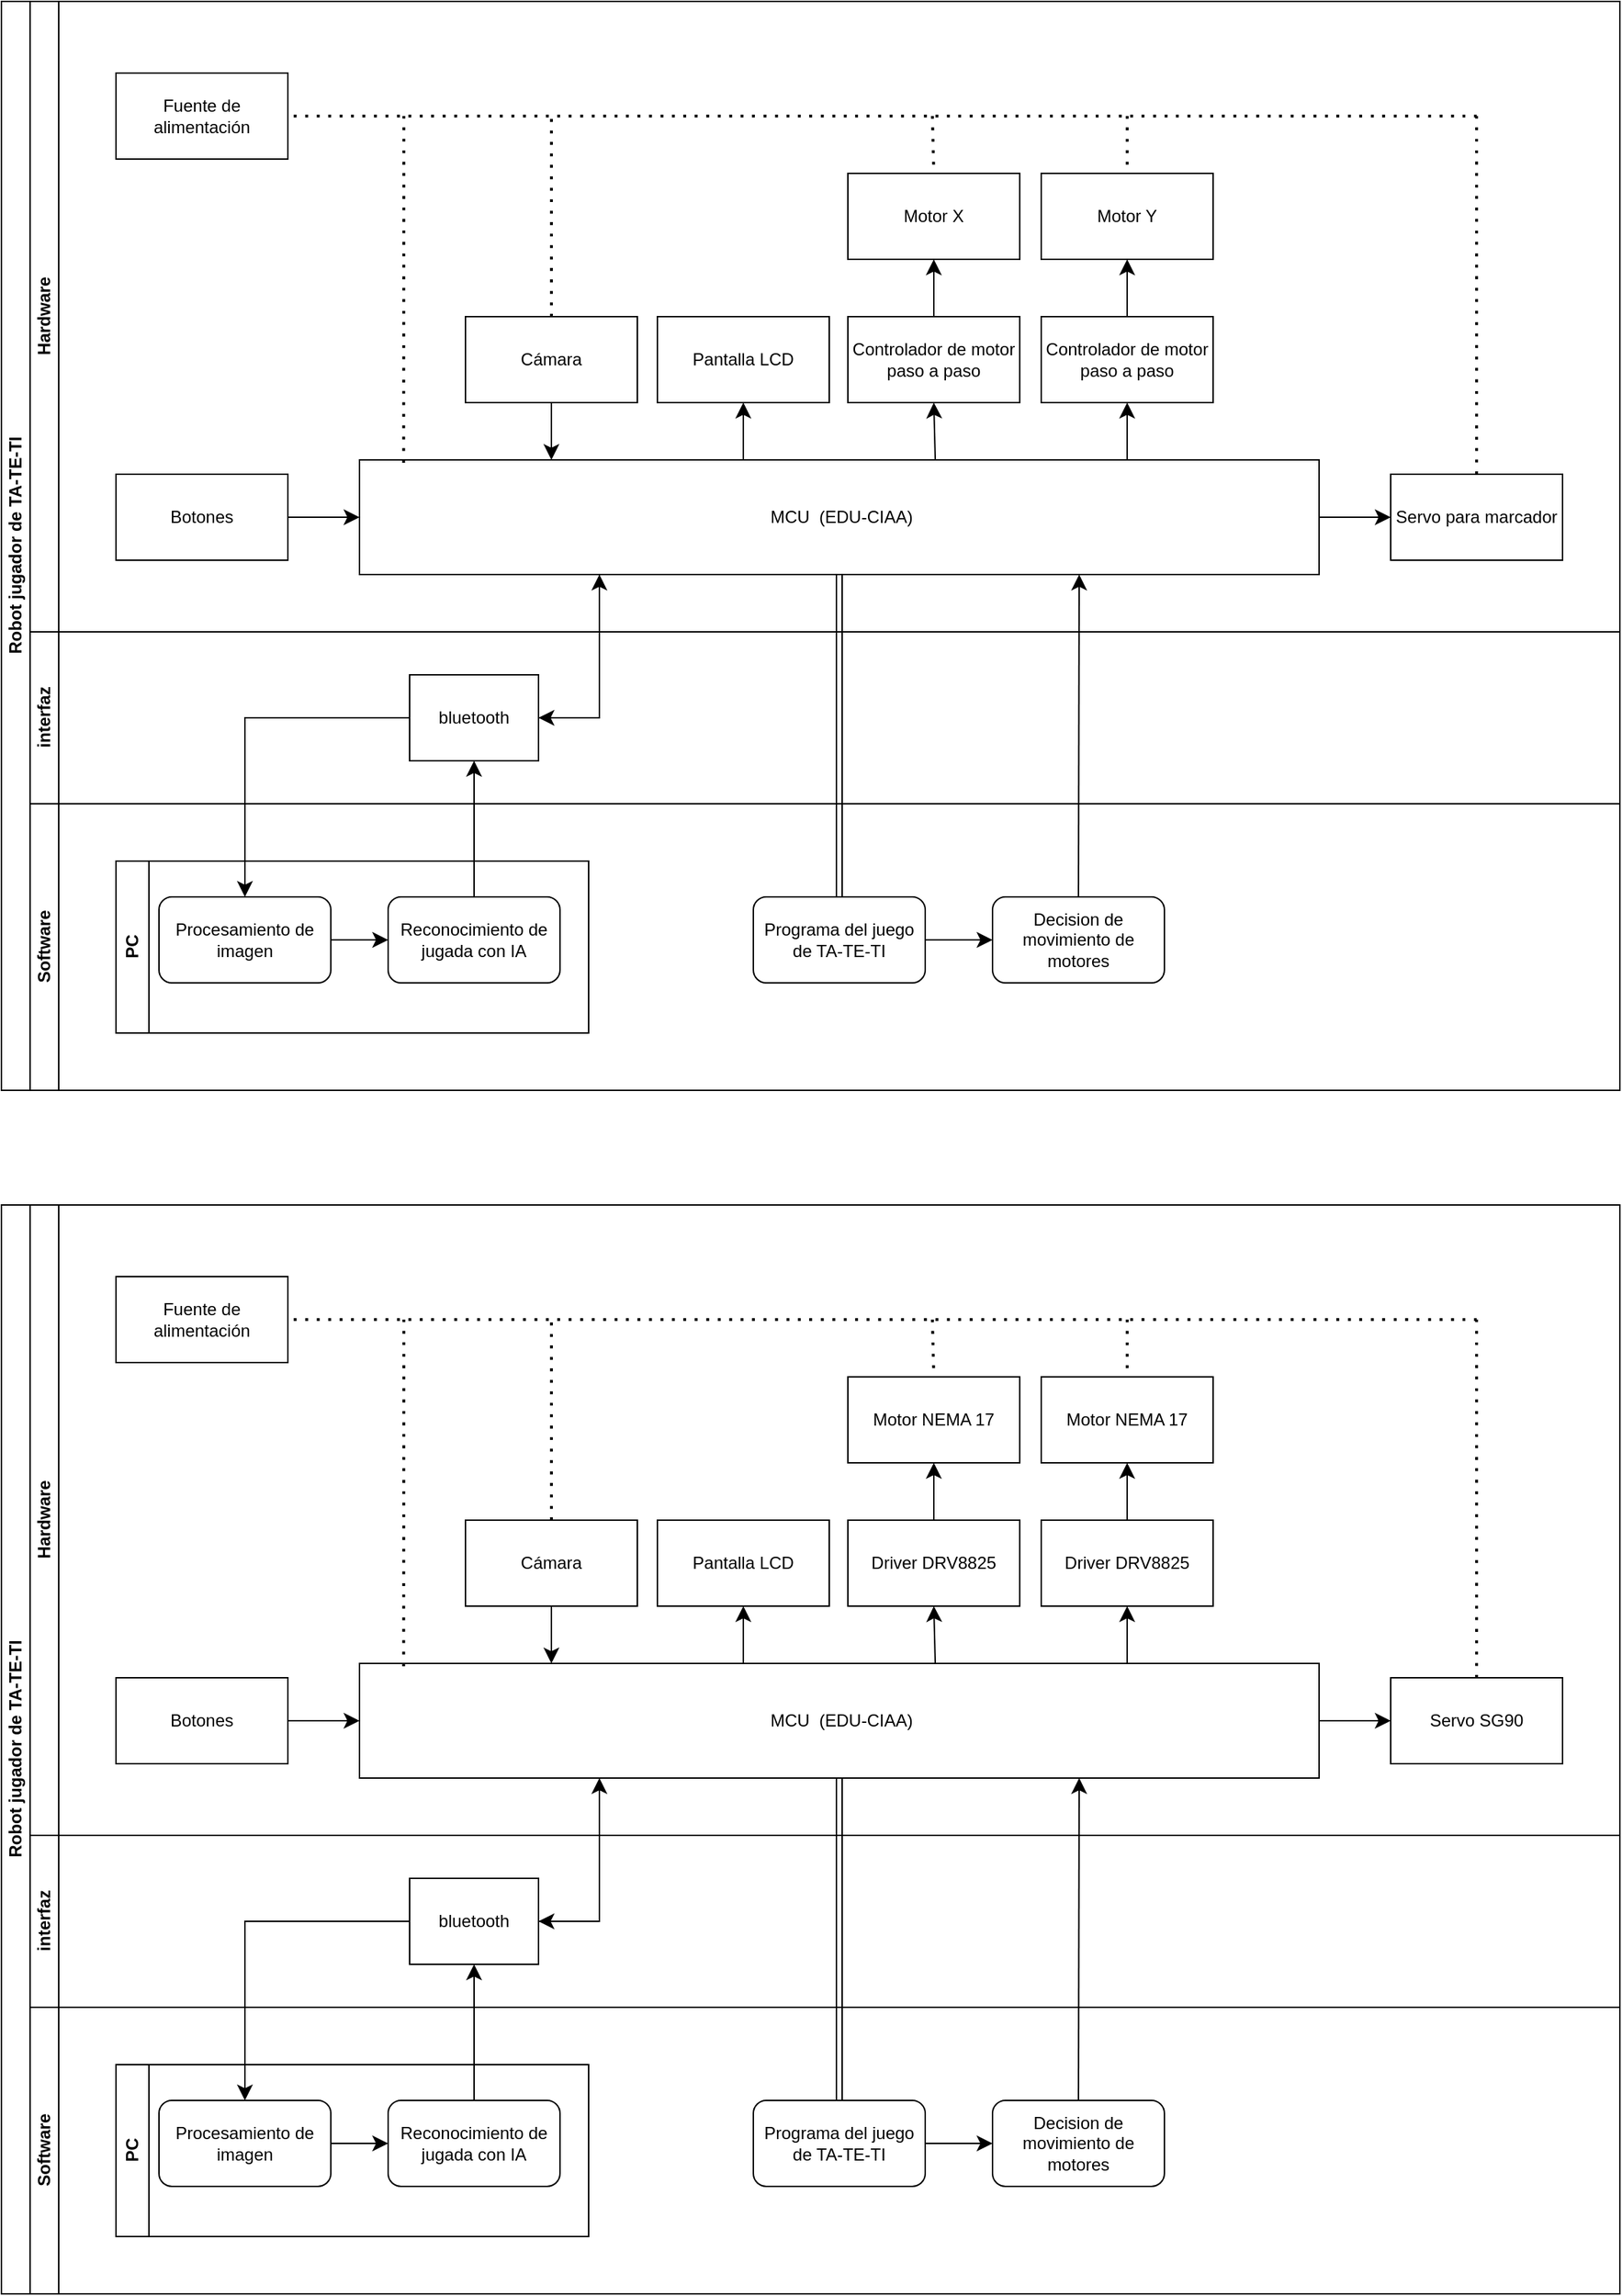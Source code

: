 <mxfile version="24.7.16">
  <diagram id="prtHgNgQTEPvFCAcTncT" name="Page-1">
    <mxGraphModel dx="1643" dy="666" grid="1" gridSize="10" guides="1" tooltips="1" connect="1" arrows="1" fold="1" page="1" pageScale="1" pageWidth="827" pageHeight="1169" math="0" shadow="0">
      <root>
        <mxCell id="0" />
        <mxCell id="1" parent="0" />
        <mxCell id="dNxyNK7c78bLwvsdeMH5-19" value="Robot jugador de TA-TE-TI" style="swimlane;html=1;childLayout=stackLayout;resizeParent=1;resizeParentMax=0;horizontal=0;startSize=20;horizontalStack=0;" parent="1" vertex="1">
          <mxGeometry x="120" y="120" width="1130" height="760" as="geometry" />
        </mxCell>
        <mxCell id="dNxyNK7c78bLwvsdeMH5-20" value="Hardware" style="swimlane;html=1;startSize=20;horizontal=0;" parent="dNxyNK7c78bLwvsdeMH5-19" vertex="1">
          <mxGeometry x="20" width="1110" height="440" as="geometry" />
        </mxCell>
        <mxCell id="16Bya0IrDAe9j7V17VR_-2" value="Cámara" style="rounded=0;whiteSpace=wrap;html=1;" parent="dNxyNK7c78bLwvsdeMH5-20" vertex="1">
          <mxGeometry x="304" y="220" width="120" height="60" as="geometry" />
        </mxCell>
        <mxCell id="16Bya0IrDAe9j7V17VR_-41" value="Botones" style="rounded=0;whiteSpace=wrap;html=1;" parent="dNxyNK7c78bLwvsdeMH5-20" vertex="1">
          <mxGeometry x="60" y="330" width="120" height="60" as="geometry" />
        </mxCell>
        <mxCell id="16Bya0IrDAe9j7V17VR_-16" value="Pantalla LCD" style="rounded=0;whiteSpace=wrap;html=1;" parent="dNxyNK7c78bLwvsdeMH5-20" vertex="1">
          <mxGeometry x="438" y="220" width="120" height="60" as="geometry" />
        </mxCell>
        <mxCell id="16Bya0IrDAe9j7V17VR_-18" value="Motor X" style="rounded=0;whiteSpace=wrap;html=1;" parent="dNxyNK7c78bLwvsdeMH5-20" vertex="1">
          <mxGeometry x="571" y="120" width="120" height="60" as="geometry" />
        </mxCell>
        <mxCell id="16Bya0IrDAe9j7V17VR_-19" value="Motor Y" style="whiteSpace=wrap;html=1;" parent="dNxyNK7c78bLwvsdeMH5-20" vertex="1">
          <mxGeometry x="706" y="120" width="120" height="60" as="geometry" />
        </mxCell>
        <mxCell id="16Bya0IrDAe9j7V17VR_-55" style="edgeStyle=none;curved=1;rounded=0;orthogonalLoop=1;jettySize=auto;html=1;exitX=0.5;exitY=0;exitDx=0;exitDy=0;entryX=0.5;entryY=1;entryDx=0;entryDy=0;fontSize=12;startSize=8;endSize=8;" parent="dNxyNK7c78bLwvsdeMH5-20" source="16Bya0IrDAe9j7V17VR_-53" target="16Bya0IrDAe9j7V17VR_-18" edge="1">
          <mxGeometry relative="1" as="geometry">
            <mxPoint x="631" y="180" as="targetPoint" />
          </mxGeometry>
        </mxCell>
        <mxCell id="16Bya0IrDAe9j7V17VR_-53" value="Controlador de motor paso a paso" style="rounded=0;whiteSpace=wrap;html=1;" parent="dNxyNK7c78bLwvsdeMH5-20" vertex="1">
          <mxGeometry x="571" y="220" width="120" height="60" as="geometry" />
        </mxCell>
        <mxCell id="16Bya0IrDAe9j7V17VR_-57" style="edgeStyle=none;curved=1;rounded=0;orthogonalLoop=1;jettySize=auto;html=1;exitX=0.5;exitY=0;exitDx=0;exitDy=0;entryX=0.5;entryY=1;entryDx=0;entryDy=0;fontSize=12;startSize=8;endSize=8;" parent="dNxyNK7c78bLwvsdeMH5-20" source="16Bya0IrDAe9j7V17VR_-56" target="16Bya0IrDAe9j7V17VR_-19" edge="1">
          <mxGeometry relative="1" as="geometry">
            <mxPoint x="766" y="180" as="targetPoint" />
          </mxGeometry>
        </mxCell>
        <mxCell id="16Bya0IrDAe9j7V17VR_-56" value="Controlador de motor paso a paso" style="rounded=0;whiteSpace=wrap;html=1;" parent="dNxyNK7c78bLwvsdeMH5-20" vertex="1">
          <mxGeometry x="706" y="220" width="120" height="60" as="geometry" />
        </mxCell>
        <mxCell id="16Bya0IrDAe9j7V17VR_-61" value="Fuente de alimentación" style="rounded=0;whiteSpace=wrap;html=1;" parent="dNxyNK7c78bLwvsdeMH5-20" vertex="1">
          <mxGeometry x="60" y="50" width="120" height="60" as="geometry" />
        </mxCell>
        <mxCell id="16Bya0IrDAe9j7V17VR_-63" value="" style="endArrow=none;dashed=1;html=1;dashPattern=1 3;strokeWidth=2;rounded=0;fontSize=12;startSize=8;endSize=8;curved=1;entryX=1;entryY=0.5;entryDx=0;entryDy=0;" parent="dNxyNK7c78bLwvsdeMH5-20" target="16Bya0IrDAe9j7V17VR_-61" edge="1">
          <mxGeometry width="50" height="50" relative="1" as="geometry">
            <mxPoint x="1010" y="80" as="sourcePoint" />
            <mxPoint x="570" y="250" as="targetPoint" />
          </mxGeometry>
        </mxCell>
        <mxCell id="dNxyNK7c78bLwvsdeMH5-21" value="interfaz" style="swimlane;html=1;startSize=20;horizontal=0;" parent="dNxyNK7c78bLwvsdeMH5-19" vertex="1">
          <mxGeometry x="20" y="440" width="1110" height="120" as="geometry" />
        </mxCell>
        <mxCell id="16Bya0IrDAe9j7V17VR_-48" value="bluetooth" style="rounded=0;whiteSpace=wrap;html=1;" parent="dNxyNK7c78bLwvsdeMH5-21" vertex="1">
          <mxGeometry x="265" y="30" width="90" height="60" as="geometry" />
        </mxCell>
        <mxCell id="dNxyNK7c78bLwvsdeMH5-22" value="Software" style="swimlane;html=1;startSize=20;horizontal=0;" parent="dNxyNK7c78bLwvsdeMH5-19" vertex="1">
          <mxGeometry x="20" y="560" width="1110" height="200" as="geometry" />
        </mxCell>
        <mxCell id="16Bya0IrDAe9j7V17VR_-8" style="edgeStyle=none;curved=1;rounded=0;orthogonalLoop=1;jettySize=auto;html=1;exitX=1;exitY=0.5;exitDx=0;exitDy=0;fontSize=12;startSize=8;endSize=8;entryX=0;entryY=0.5;entryDx=0;entryDy=0;" parent="dNxyNK7c78bLwvsdeMH5-22" source="16Bya0IrDAe9j7V17VR_-3" target="16Bya0IrDAe9j7V17VR_-9" edge="1">
          <mxGeometry relative="1" as="geometry">
            <mxPoint x="210" y="60" as="targetPoint" />
          </mxGeometry>
        </mxCell>
        <mxCell id="16Bya0IrDAe9j7V17VR_-3" value="Procesamiento de imagen" style="rounded=1;whiteSpace=wrap;html=1;" parent="dNxyNK7c78bLwvsdeMH5-22" vertex="1">
          <mxGeometry x="90" y="65" width="120" height="60" as="geometry" />
        </mxCell>
        <mxCell id="16Bya0IrDAe9j7V17VR_-9" value="Reconocimiento de jugada con IA" style="rounded=1;whiteSpace=wrap;html=1;" parent="dNxyNK7c78bLwvsdeMH5-22" vertex="1">
          <mxGeometry x="250" y="65" width="120" height="60" as="geometry" />
        </mxCell>
        <mxCell id="16Bya0IrDAe9j7V17VR_-36" value="PC" style="swimlane;horizontal=0;whiteSpace=wrap;html=1;startSize=23;" parent="dNxyNK7c78bLwvsdeMH5-22" vertex="1">
          <mxGeometry x="60" y="40" width="330" height="120" as="geometry" />
        </mxCell>
        <mxCell id="16Bya0IrDAe9j7V17VR_-1" value="&amp;nbsp;MCU&amp;nbsp; (EDU-CIAA)" style="rounded=0;whiteSpace=wrap;html=1;points=[[0,0,0,0,0],[0,0.25,0,0,0],[0,0.5,0,0,0],[0,0.75,0,0,0],[0,1,0,0,0],[0.2,0,0,0,0],[0.25,1,0,0,0],[0.4,0,0,0,0],[0.5,1,0,0,0],[0.6,0,0,0,0],[0.75,1,0,0,0],[0.8,0,0,0,0],[1,0,0,0,0],[1,0.25,0,0,0],[1,0.5,0,0,0],[1,0.75,0,0,0],[1,1,0,0,0]];" parent="dNxyNK7c78bLwvsdeMH5-22" vertex="1">
          <mxGeometry x="230" y="-240" width="670" height="80" as="geometry" />
        </mxCell>
        <mxCell id="16Bya0IrDAe9j7V17VR_-27" value="Servo para marcador" style="whiteSpace=wrap;html=1;" parent="dNxyNK7c78bLwvsdeMH5-22" vertex="1">
          <mxGeometry x="950" y="-230" width="120" height="60" as="geometry" />
        </mxCell>
        <mxCell id="16Bya0IrDAe9j7V17VR_-20" style="rounded=0;orthogonalLoop=1;jettySize=auto;html=1;exitX=0.5;exitY=0;exitDx=0;exitDy=0;entryX=0.5;entryY=1;entryDx=0;entryDy=0;fontSize=12;shape=link;" parent="dNxyNK7c78bLwvsdeMH5-22" source="16Bya0IrDAe9j7V17VR_-7" target="16Bya0IrDAe9j7V17VR_-1" edge="1">
          <mxGeometry relative="1" as="geometry" />
        </mxCell>
        <mxCell id="16Bya0IrDAe9j7V17VR_-50" style="edgeStyle=none;curved=1;rounded=0;orthogonalLoop=1;jettySize=auto;html=1;exitX=1;exitY=0.5;exitDx=0;exitDy=0;entryX=0;entryY=0.5;entryDx=0;entryDy=0;fontSize=12;startSize=8;endSize=8;" parent="dNxyNK7c78bLwvsdeMH5-22" source="16Bya0IrDAe9j7V17VR_-7" target="16Bya0IrDAe9j7V17VR_-14" edge="1">
          <mxGeometry relative="1" as="geometry" />
        </mxCell>
        <mxCell id="16Bya0IrDAe9j7V17VR_-7" value="Programa del juego de TA-TE-TI" style="rounded=1;whiteSpace=wrap;html=1;" parent="dNxyNK7c78bLwvsdeMH5-22" vertex="1">
          <mxGeometry x="505" y="65" width="120" height="60" as="geometry" />
        </mxCell>
        <mxCell id="16Bya0IrDAe9j7V17VR_-14" value="Decision de movimiento de motores" style="rounded=1;whiteSpace=wrap;html=1;" parent="dNxyNK7c78bLwvsdeMH5-22" vertex="1">
          <mxGeometry x="672" y="65" width="120" height="60" as="geometry" />
        </mxCell>
        <mxCell id="16Bya0IrDAe9j7V17VR_-45" style="edgeStyle=none;curved=1;rounded=0;orthogonalLoop=1;jettySize=auto;html=1;exitX=1;exitY=0.5;exitDx=0;exitDy=0;entryX=0;entryY=0.5;entryDx=0;entryDy=0;fontSize=12;startSize=8;endSize=8;" parent="dNxyNK7c78bLwvsdeMH5-22" source="16Bya0IrDAe9j7V17VR_-1" target="16Bya0IrDAe9j7V17VR_-27" edge="1">
          <mxGeometry relative="1" as="geometry" />
        </mxCell>
        <mxCell id="16Bya0IrDAe9j7V17VR_-49" style="edgeStyle=none;curved=1;rounded=0;orthogonalLoop=1;jettySize=auto;html=1;exitX=0.5;exitY=0;exitDx=0;exitDy=0;entryX=0.75;entryY=1;entryDx=0;entryDy=0;entryPerimeter=0;fontSize=12;startSize=8;endSize=8;" parent="dNxyNK7c78bLwvsdeMH5-22" source="16Bya0IrDAe9j7V17VR_-14" target="16Bya0IrDAe9j7V17VR_-1" edge="1">
          <mxGeometry relative="1" as="geometry" />
        </mxCell>
        <mxCell id="16Bya0IrDAe9j7V17VR_-6" style="edgeStyle=orthogonalEdgeStyle;rounded=0;orthogonalLoop=1;jettySize=auto;html=1;exitX=0;exitY=0.5;exitDx=0;exitDy=0;entryX=0.5;entryY=0;entryDx=0;entryDy=0;fontSize=12;startSize=8;endSize=8;" parent="dNxyNK7c78bLwvsdeMH5-19" source="16Bya0IrDAe9j7V17VR_-48" target="16Bya0IrDAe9j7V17VR_-3" edge="1">
          <mxGeometry relative="1" as="geometry">
            <mxPoint x="260" y="300" as="sourcePoint" />
          </mxGeometry>
        </mxCell>
        <mxCell id="16Bya0IrDAe9j7V17VR_-35" style="edgeStyle=orthogonalEdgeStyle;rounded=0;orthogonalLoop=1;jettySize=auto;html=1;exitX=0.5;exitY=0;exitDx=0;exitDy=0;entryX=0.5;entryY=1;entryDx=0;entryDy=0;fontSize=12;startSize=8;endSize=8;" parent="dNxyNK7c78bLwvsdeMH5-19" source="16Bya0IrDAe9j7V17VR_-9" target="16Bya0IrDAe9j7V17VR_-48" edge="1">
          <mxGeometry relative="1" as="geometry">
            <mxPoint x="300" y="340" as="targetPoint" />
          </mxGeometry>
        </mxCell>
        <mxCell id="16Bya0IrDAe9j7V17VR_-38" style="edgeStyle=orthogonalEdgeStyle;rounded=0;orthogonalLoop=1;jettySize=auto;html=1;exitX=0.25;exitY=1;exitDx=0;exitDy=0;entryX=1;entryY=0.5;entryDx=0;entryDy=0;fontSize=12;startSize=8;endSize=8;" parent="dNxyNK7c78bLwvsdeMH5-19" source="16Bya0IrDAe9j7V17VR_-1" target="16Bya0IrDAe9j7V17VR_-48" edge="1">
          <mxGeometry relative="1" as="geometry">
            <mxPoint x="340" y="300" as="targetPoint" />
            <Array as="points">
              <mxPoint x="418" y="500" />
            </Array>
          </mxGeometry>
        </mxCell>
        <mxCell id="16Bya0IrDAe9j7V17VR_-43" style="edgeStyle=orthogonalEdgeStyle;rounded=0;orthogonalLoop=1;jettySize=auto;html=1;exitX=1;exitY=0.5;exitDx=0;exitDy=0;entryX=0.25;entryY=1;entryDx=0;entryDy=0;fontSize=12;startSize=8;endSize=8;" parent="dNxyNK7c78bLwvsdeMH5-19" source="16Bya0IrDAe9j7V17VR_-48" target="16Bya0IrDAe9j7V17VR_-1" edge="1">
          <mxGeometry relative="1" as="geometry">
            <mxPoint x="340" y="300" as="sourcePoint" />
          </mxGeometry>
        </mxCell>
        <mxCell id="16Bya0IrDAe9j7V17VR_-52" style="edgeStyle=none;curved=1;rounded=0;orthogonalLoop=1;jettySize=auto;html=1;exitX=1;exitY=0.5;exitDx=0;exitDy=0;entryX=0;entryY=0.5;entryDx=0;entryDy=0;entryPerimeter=0;fontSize=12;startSize=8;endSize=8;" parent="dNxyNK7c78bLwvsdeMH5-19" source="16Bya0IrDAe9j7V17VR_-41" target="16Bya0IrDAe9j7V17VR_-1" edge="1">
          <mxGeometry relative="1" as="geometry" />
        </mxCell>
        <mxCell id="16Bya0IrDAe9j7V17VR_-54" style="edgeStyle=none;curved=1;rounded=0;orthogonalLoop=1;jettySize=auto;html=1;exitX=0.6;exitY=0;exitDx=0;exitDy=0;exitPerimeter=0;entryX=0.5;entryY=1;entryDx=0;entryDy=0;fontSize=12;startSize=8;endSize=8;" parent="dNxyNK7c78bLwvsdeMH5-19" source="16Bya0IrDAe9j7V17VR_-1" target="16Bya0IrDAe9j7V17VR_-53" edge="1">
          <mxGeometry relative="1" as="geometry" />
        </mxCell>
        <mxCell id="16Bya0IrDAe9j7V17VR_-58" style="edgeStyle=none;curved=1;rounded=0;orthogonalLoop=1;jettySize=auto;html=1;exitX=0.8;exitY=0;exitDx=0;exitDy=0;exitPerimeter=0;entryX=0.5;entryY=1;entryDx=0;entryDy=0;fontSize=12;startSize=8;endSize=8;" parent="dNxyNK7c78bLwvsdeMH5-19" source="16Bya0IrDAe9j7V17VR_-1" target="16Bya0IrDAe9j7V17VR_-56" edge="1">
          <mxGeometry relative="1" as="geometry" />
        </mxCell>
        <mxCell id="16Bya0IrDAe9j7V17VR_-59" style="edgeStyle=none;curved=1;rounded=0;orthogonalLoop=1;jettySize=auto;html=1;exitX=0.4;exitY=0;exitDx=0;exitDy=0;exitPerimeter=0;entryX=0.5;entryY=1;entryDx=0;entryDy=0;fontSize=12;startSize=8;endSize=8;" parent="dNxyNK7c78bLwvsdeMH5-19" source="16Bya0IrDAe9j7V17VR_-1" target="16Bya0IrDAe9j7V17VR_-16" edge="1">
          <mxGeometry relative="1" as="geometry" />
        </mxCell>
        <mxCell id="16Bya0IrDAe9j7V17VR_-60" style="edgeStyle=none;curved=1;rounded=0;orthogonalLoop=1;jettySize=auto;html=1;exitX=0.5;exitY=1;exitDx=0;exitDy=0;entryX=0.2;entryY=0;entryDx=0;entryDy=0;entryPerimeter=0;fontSize=12;startSize=8;endSize=8;" parent="dNxyNK7c78bLwvsdeMH5-19" source="16Bya0IrDAe9j7V17VR_-2" target="16Bya0IrDAe9j7V17VR_-1" edge="1">
          <mxGeometry relative="1" as="geometry" />
        </mxCell>
        <mxCell id="16Bya0IrDAe9j7V17VR_-64" value="" style="endArrow=none;dashed=1;html=1;dashPattern=1 3;strokeWidth=2;rounded=0;fontSize=12;startSize=8;endSize=8;curved=1;entryX=0.5;entryY=0;entryDx=0;entryDy=0;" parent="1" target="16Bya0IrDAe9j7V17VR_-18" edge="1">
          <mxGeometry width="50" height="50" relative="1" as="geometry">
            <mxPoint x="770" y="200" as="sourcePoint" />
            <mxPoint x="710" y="360" as="targetPoint" />
          </mxGeometry>
        </mxCell>
        <mxCell id="16Bya0IrDAe9j7V17VR_-65" value="" style="endArrow=none;dashed=1;html=1;dashPattern=1 3;strokeWidth=2;rounded=0;fontSize=12;startSize=8;endSize=8;curved=1;entryX=0.5;entryY=0;entryDx=0;entryDy=0;" parent="1" target="16Bya0IrDAe9j7V17VR_-19" edge="1">
          <mxGeometry width="50" height="50" relative="1" as="geometry">
            <mxPoint x="906" y="200" as="sourcePoint" />
            <mxPoint x="710" y="360" as="targetPoint" />
          </mxGeometry>
        </mxCell>
        <mxCell id="16Bya0IrDAe9j7V17VR_-66" value="" style="endArrow=none;dashed=1;html=1;dashPattern=1 3;strokeWidth=2;rounded=0;fontSize=12;startSize=8;endSize=8;curved=1;exitX=0.5;exitY=0;exitDx=0;exitDy=0;" parent="1" source="16Bya0IrDAe9j7V17VR_-2" edge="1">
          <mxGeometry width="50" height="50" relative="1" as="geometry">
            <mxPoint x="660" y="280" as="sourcePoint" />
            <mxPoint x="504" y="200" as="targetPoint" />
          </mxGeometry>
        </mxCell>
        <mxCell id="16Bya0IrDAe9j7V17VR_-67" value="" style="endArrow=none;dashed=1;html=1;dashPattern=1 3;strokeWidth=2;rounded=0;fontSize=12;startSize=8;endSize=8;curved=1;entryX=0.046;entryY=0.027;entryDx=0;entryDy=0;entryPerimeter=0;" parent="1" target="16Bya0IrDAe9j7V17VR_-1" edge="1">
          <mxGeometry width="50" height="50" relative="1" as="geometry">
            <mxPoint x="401" y="200" as="sourcePoint" />
            <mxPoint x="400" y="430" as="targetPoint" />
          </mxGeometry>
        </mxCell>
        <mxCell id="16Bya0IrDAe9j7V17VR_-68" value="" style="endArrow=none;dashed=1;html=1;dashPattern=1 3;strokeWidth=2;rounded=0;fontSize=12;startSize=8;endSize=8;curved=1;entryX=0.5;entryY=0;entryDx=0;entryDy=0;" parent="1" target="16Bya0IrDAe9j7V17VR_-27" edge="1">
          <mxGeometry width="50" height="50" relative="1" as="geometry">
            <mxPoint x="1150" y="200" as="sourcePoint" />
            <mxPoint x="710" y="360" as="targetPoint" />
          </mxGeometry>
        </mxCell>
        <mxCell id="9LlBUjs1cu7Gja6-_4Lf-1" value="Robot jugador de TA-TE-TI" style="swimlane;html=1;childLayout=stackLayout;resizeParent=1;resizeParentMax=0;horizontal=0;startSize=20;horizontalStack=0;" vertex="1" parent="1">
          <mxGeometry x="120" y="960" width="1130" height="760" as="geometry" />
        </mxCell>
        <mxCell id="9LlBUjs1cu7Gja6-_4Lf-2" value="Hardware" style="swimlane;html=1;startSize=20;horizontal=0;" vertex="1" parent="9LlBUjs1cu7Gja6-_4Lf-1">
          <mxGeometry x="20" width="1110" height="440" as="geometry" />
        </mxCell>
        <mxCell id="9LlBUjs1cu7Gja6-_4Lf-3" value="Cámara" style="rounded=0;whiteSpace=wrap;html=1;" vertex="1" parent="9LlBUjs1cu7Gja6-_4Lf-2">
          <mxGeometry x="304" y="220" width="120" height="60" as="geometry" />
        </mxCell>
        <mxCell id="9LlBUjs1cu7Gja6-_4Lf-4" value="Botones" style="rounded=0;whiteSpace=wrap;html=1;" vertex="1" parent="9LlBUjs1cu7Gja6-_4Lf-2">
          <mxGeometry x="60" y="330" width="120" height="60" as="geometry" />
        </mxCell>
        <mxCell id="9LlBUjs1cu7Gja6-_4Lf-5" value="Pantalla LCD" style="rounded=0;whiteSpace=wrap;html=1;" vertex="1" parent="9LlBUjs1cu7Gja6-_4Lf-2">
          <mxGeometry x="438" y="220" width="120" height="60" as="geometry" />
        </mxCell>
        <mxCell id="9LlBUjs1cu7Gja6-_4Lf-6" value="Motor NEMA 17" style="rounded=0;whiteSpace=wrap;html=1;" vertex="1" parent="9LlBUjs1cu7Gja6-_4Lf-2">
          <mxGeometry x="571" y="120" width="120" height="60" as="geometry" />
        </mxCell>
        <mxCell id="9LlBUjs1cu7Gja6-_4Lf-7" value="Motor NEMA 17" style="whiteSpace=wrap;html=1;" vertex="1" parent="9LlBUjs1cu7Gja6-_4Lf-2">
          <mxGeometry x="706" y="120" width="120" height="60" as="geometry" />
        </mxCell>
        <mxCell id="9LlBUjs1cu7Gja6-_4Lf-8" style="edgeStyle=none;curved=1;rounded=0;orthogonalLoop=1;jettySize=auto;html=1;exitX=0.5;exitY=0;exitDx=0;exitDy=0;entryX=0.5;entryY=1;entryDx=0;entryDy=0;fontSize=12;startSize=8;endSize=8;" edge="1" parent="9LlBUjs1cu7Gja6-_4Lf-2" source="9LlBUjs1cu7Gja6-_4Lf-9" target="9LlBUjs1cu7Gja6-_4Lf-6">
          <mxGeometry relative="1" as="geometry">
            <mxPoint x="631" y="180" as="targetPoint" />
          </mxGeometry>
        </mxCell>
        <mxCell id="9LlBUjs1cu7Gja6-_4Lf-9" value="Driver DRV8825" style="rounded=0;whiteSpace=wrap;html=1;" vertex="1" parent="9LlBUjs1cu7Gja6-_4Lf-2">
          <mxGeometry x="571" y="220" width="120" height="60" as="geometry" />
        </mxCell>
        <mxCell id="9LlBUjs1cu7Gja6-_4Lf-10" style="edgeStyle=none;curved=1;rounded=0;orthogonalLoop=1;jettySize=auto;html=1;exitX=0.5;exitY=0;exitDx=0;exitDy=0;entryX=0.5;entryY=1;entryDx=0;entryDy=0;fontSize=12;startSize=8;endSize=8;" edge="1" parent="9LlBUjs1cu7Gja6-_4Lf-2" source="9LlBUjs1cu7Gja6-_4Lf-11" target="9LlBUjs1cu7Gja6-_4Lf-7">
          <mxGeometry relative="1" as="geometry">
            <mxPoint x="766" y="180" as="targetPoint" />
          </mxGeometry>
        </mxCell>
        <mxCell id="9LlBUjs1cu7Gja6-_4Lf-11" value="Driver DRV8825" style="rounded=0;whiteSpace=wrap;html=1;" vertex="1" parent="9LlBUjs1cu7Gja6-_4Lf-2">
          <mxGeometry x="706" y="220" width="120" height="60" as="geometry" />
        </mxCell>
        <mxCell id="9LlBUjs1cu7Gja6-_4Lf-12" value="Fuente de alimentación" style="rounded=0;whiteSpace=wrap;html=1;" vertex="1" parent="9LlBUjs1cu7Gja6-_4Lf-2">
          <mxGeometry x="60" y="50" width="120" height="60" as="geometry" />
        </mxCell>
        <mxCell id="9LlBUjs1cu7Gja6-_4Lf-13" value="" style="endArrow=none;dashed=1;html=1;dashPattern=1 3;strokeWidth=2;rounded=0;fontSize=12;startSize=8;endSize=8;curved=1;entryX=1;entryY=0.5;entryDx=0;entryDy=0;" edge="1" parent="9LlBUjs1cu7Gja6-_4Lf-2" target="9LlBUjs1cu7Gja6-_4Lf-12">
          <mxGeometry width="50" height="50" relative="1" as="geometry">
            <mxPoint x="1010" y="80" as="sourcePoint" />
            <mxPoint x="570" y="250" as="targetPoint" />
          </mxGeometry>
        </mxCell>
        <mxCell id="9LlBUjs1cu7Gja6-_4Lf-14" value="interfaz" style="swimlane;html=1;startSize=20;horizontal=0;" vertex="1" parent="9LlBUjs1cu7Gja6-_4Lf-1">
          <mxGeometry x="20" y="440" width="1110" height="120" as="geometry" />
        </mxCell>
        <mxCell id="9LlBUjs1cu7Gja6-_4Lf-15" value="bluetooth" style="rounded=0;whiteSpace=wrap;html=1;" vertex="1" parent="9LlBUjs1cu7Gja6-_4Lf-14">
          <mxGeometry x="265" y="30" width="90" height="60" as="geometry" />
        </mxCell>
        <mxCell id="9LlBUjs1cu7Gja6-_4Lf-16" value="Software" style="swimlane;html=1;startSize=20;horizontal=0;" vertex="1" parent="9LlBUjs1cu7Gja6-_4Lf-1">
          <mxGeometry x="20" y="560" width="1110" height="200" as="geometry" />
        </mxCell>
        <mxCell id="9LlBUjs1cu7Gja6-_4Lf-17" style="edgeStyle=none;curved=1;rounded=0;orthogonalLoop=1;jettySize=auto;html=1;exitX=1;exitY=0.5;exitDx=0;exitDy=0;fontSize=12;startSize=8;endSize=8;entryX=0;entryY=0.5;entryDx=0;entryDy=0;" edge="1" parent="9LlBUjs1cu7Gja6-_4Lf-16" source="9LlBUjs1cu7Gja6-_4Lf-18" target="9LlBUjs1cu7Gja6-_4Lf-19">
          <mxGeometry relative="1" as="geometry">
            <mxPoint x="210" y="60" as="targetPoint" />
          </mxGeometry>
        </mxCell>
        <mxCell id="9LlBUjs1cu7Gja6-_4Lf-18" value="Procesamiento de imagen" style="rounded=1;whiteSpace=wrap;html=1;" vertex="1" parent="9LlBUjs1cu7Gja6-_4Lf-16">
          <mxGeometry x="90" y="65" width="120" height="60" as="geometry" />
        </mxCell>
        <mxCell id="9LlBUjs1cu7Gja6-_4Lf-19" value="Reconocimiento de jugada con IA" style="rounded=1;whiteSpace=wrap;html=1;" vertex="1" parent="9LlBUjs1cu7Gja6-_4Lf-16">
          <mxGeometry x="250" y="65" width="120" height="60" as="geometry" />
        </mxCell>
        <mxCell id="9LlBUjs1cu7Gja6-_4Lf-20" value="PC" style="swimlane;horizontal=0;whiteSpace=wrap;html=1;startSize=23;" vertex="1" parent="9LlBUjs1cu7Gja6-_4Lf-16">
          <mxGeometry x="60" y="40" width="330" height="120" as="geometry" />
        </mxCell>
        <mxCell id="9LlBUjs1cu7Gja6-_4Lf-21" value="&amp;nbsp;MCU&amp;nbsp; (EDU-CIAA)" style="rounded=0;whiteSpace=wrap;html=1;points=[[0,0,0,0,0],[0,0.25,0,0,0],[0,0.5,0,0,0],[0,0.75,0,0,0],[0,1,0,0,0],[0.2,0,0,0,0],[0.25,1,0,0,0],[0.4,0,0,0,0],[0.5,1,0,0,0],[0.6,0,0,0,0],[0.75,1,0,0,0],[0.8,0,0,0,0],[1,0,0,0,0],[1,0.25,0,0,0],[1,0.5,0,0,0],[1,0.75,0,0,0],[1,1,0,0,0]];" vertex="1" parent="9LlBUjs1cu7Gja6-_4Lf-16">
          <mxGeometry x="230" y="-240" width="670" height="80" as="geometry" />
        </mxCell>
        <mxCell id="9LlBUjs1cu7Gja6-_4Lf-22" value="Servo SG90" style="whiteSpace=wrap;html=1;" vertex="1" parent="9LlBUjs1cu7Gja6-_4Lf-16">
          <mxGeometry x="950" y="-230" width="120" height="60" as="geometry" />
        </mxCell>
        <mxCell id="9LlBUjs1cu7Gja6-_4Lf-23" style="rounded=0;orthogonalLoop=1;jettySize=auto;html=1;exitX=0.5;exitY=0;exitDx=0;exitDy=0;entryX=0.5;entryY=1;entryDx=0;entryDy=0;fontSize=12;shape=link;" edge="1" parent="9LlBUjs1cu7Gja6-_4Lf-16" source="9LlBUjs1cu7Gja6-_4Lf-25" target="9LlBUjs1cu7Gja6-_4Lf-21">
          <mxGeometry relative="1" as="geometry" />
        </mxCell>
        <mxCell id="9LlBUjs1cu7Gja6-_4Lf-24" style="edgeStyle=none;curved=1;rounded=0;orthogonalLoop=1;jettySize=auto;html=1;exitX=1;exitY=0.5;exitDx=0;exitDy=0;entryX=0;entryY=0.5;entryDx=0;entryDy=0;fontSize=12;startSize=8;endSize=8;" edge="1" parent="9LlBUjs1cu7Gja6-_4Lf-16" source="9LlBUjs1cu7Gja6-_4Lf-25" target="9LlBUjs1cu7Gja6-_4Lf-26">
          <mxGeometry relative="1" as="geometry" />
        </mxCell>
        <mxCell id="9LlBUjs1cu7Gja6-_4Lf-25" value="Programa del juego de TA-TE-TI" style="rounded=1;whiteSpace=wrap;html=1;" vertex="1" parent="9LlBUjs1cu7Gja6-_4Lf-16">
          <mxGeometry x="505" y="65" width="120" height="60" as="geometry" />
        </mxCell>
        <mxCell id="9LlBUjs1cu7Gja6-_4Lf-26" value="Decision de movimiento de motores" style="rounded=1;whiteSpace=wrap;html=1;" vertex="1" parent="9LlBUjs1cu7Gja6-_4Lf-16">
          <mxGeometry x="672" y="65" width="120" height="60" as="geometry" />
        </mxCell>
        <mxCell id="9LlBUjs1cu7Gja6-_4Lf-27" style="edgeStyle=none;curved=1;rounded=0;orthogonalLoop=1;jettySize=auto;html=1;exitX=1;exitY=0.5;exitDx=0;exitDy=0;entryX=0;entryY=0.5;entryDx=0;entryDy=0;fontSize=12;startSize=8;endSize=8;" edge="1" parent="9LlBUjs1cu7Gja6-_4Lf-16" source="9LlBUjs1cu7Gja6-_4Lf-21" target="9LlBUjs1cu7Gja6-_4Lf-22">
          <mxGeometry relative="1" as="geometry" />
        </mxCell>
        <mxCell id="9LlBUjs1cu7Gja6-_4Lf-28" style="edgeStyle=none;curved=1;rounded=0;orthogonalLoop=1;jettySize=auto;html=1;exitX=0.5;exitY=0;exitDx=0;exitDy=0;entryX=0.75;entryY=1;entryDx=0;entryDy=0;entryPerimeter=0;fontSize=12;startSize=8;endSize=8;" edge="1" parent="9LlBUjs1cu7Gja6-_4Lf-16" source="9LlBUjs1cu7Gja6-_4Lf-26" target="9LlBUjs1cu7Gja6-_4Lf-21">
          <mxGeometry relative="1" as="geometry" />
        </mxCell>
        <mxCell id="9LlBUjs1cu7Gja6-_4Lf-29" style="edgeStyle=orthogonalEdgeStyle;rounded=0;orthogonalLoop=1;jettySize=auto;html=1;exitX=0;exitY=0.5;exitDx=0;exitDy=0;entryX=0.5;entryY=0;entryDx=0;entryDy=0;fontSize=12;startSize=8;endSize=8;" edge="1" parent="9LlBUjs1cu7Gja6-_4Lf-1" source="9LlBUjs1cu7Gja6-_4Lf-15" target="9LlBUjs1cu7Gja6-_4Lf-18">
          <mxGeometry relative="1" as="geometry">
            <mxPoint x="260" y="300" as="sourcePoint" />
          </mxGeometry>
        </mxCell>
        <mxCell id="9LlBUjs1cu7Gja6-_4Lf-30" style="edgeStyle=orthogonalEdgeStyle;rounded=0;orthogonalLoop=1;jettySize=auto;html=1;exitX=0.5;exitY=0;exitDx=0;exitDy=0;entryX=0.5;entryY=1;entryDx=0;entryDy=0;fontSize=12;startSize=8;endSize=8;" edge="1" parent="9LlBUjs1cu7Gja6-_4Lf-1" source="9LlBUjs1cu7Gja6-_4Lf-19" target="9LlBUjs1cu7Gja6-_4Lf-15">
          <mxGeometry relative="1" as="geometry">
            <mxPoint x="300" y="340" as="targetPoint" />
          </mxGeometry>
        </mxCell>
        <mxCell id="9LlBUjs1cu7Gja6-_4Lf-31" style="edgeStyle=orthogonalEdgeStyle;rounded=0;orthogonalLoop=1;jettySize=auto;html=1;exitX=0.25;exitY=1;exitDx=0;exitDy=0;entryX=1;entryY=0.5;entryDx=0;entryDy=0;fontSize=12;startSize=8;endSize=8;" edge="1" parent="9LlBUjs1cu7Gja6-_4Lf-1" source="9LlBUjs1cu7Gja6-_4Lf-21" target="9LlBUjs1cu7Gja6-_4Lf-15">
          <mxGeometry relative="1" as="geometry">
            <mxPoint x="340" y="300" as="targetPoint" />
            <Array as="points">
              <mxPoint x="418" y="500" />
            </Array>
          </mxGeometry>
        </mxCell>
        <mxCell id="9LlBUjs1cu7Gja6-_4Lf-32" style="edgeStyle=orthogonalEdgeStyle;rounded=0;orthogonalLoop=1;jettySize=auto;html=1;exitX=1;exitY=0.5;exitDx=0;exitDy=0;entryX=0.25;entryY=1;entryDx=0;entryDy=0;fontSize=12;startSize=8;endSize=8;" edge="1" parent="9LlBUjs1cu7Gja6-_4Lf-1" source="9LlBUjs1cu7Gja6-_4Lf-15" target="9LlBUjs1cu7Gja6-_4Lf-21">
          <mxGeometry relative="1" as="geometry">
            <mxPoint x="340" y="300" as="sourcePoint" />
          </mxGeometry>
        </mxCell>
        <mxCell id="9LlBUjs1cu7Gja6-_4Lf-33" style="edgeStyle=none;curved=1;rounded=0;orthogonalLoop=1;jettySize=auto;html=1;exitX=1;exitY=0.5;exitDx=0;exitDy=0;entryX=0;entryY=0.5;entryDx=0;entryDy=0;entryPerimeter=0;fontSize=12;startSize=8;endSize=8;" edge="1" parent="9LlBUjs1cu7Gja6-_4Lf-1" source="9LlBUjs1cu7Gja6-_4Lf-4" target="9LlBUjs1cu7Gja6-_4Lf-21">
          <mxGeometry relative="1" as="geometry" />
        </mxCell>
        <mxCell id="9LlBUjs1cu7Gja6-_4Lf-34" style="edgeStyle=none;curved=1;rounded=0;orthogonalLoop=1;jettySize=auto;html=1;exitX=0.6;exitY=0;exitDx=0;exitDy=0;exitPerimeter=0;entryX=0.5;entryY=1;entryDx=0;entryDy=0;fontSize=12;startSize=8;endSize=8;" edge="1" parent="9LlBUjs1cu7Gja6-_4Lf-1" source="9LlBUjs1cu7Gja6-_4Lf-21" target="9LlBUjs1cu7Gja6-_4Lf-9">
          <mxGeometry relative="1" as="geometry" />
        </mxCell>
        <mxCell id="9LlBUjs1cu7Gja6-_4Lf-35" style="edgeStyle=none;curved=1;rounded=0;orthogonalLoop=1;jettySize=auto;html=1;exitX=0.8;exitY=0;exitDx=0;exitDy=0;exitPerimeter=0;entryX=0.5;entryY=1;entryDx=0;entryDy=0;fontSize=12;startSize=8;endSize=8;" edge="1" parent="9LlBUjs1cu7Gja6-_4Lf-1" source="9LlBUjs1cu7Gja6-_4Lf-21" target="9LlBUjs1cu7Gja6-_4Lf-11">
          <mxGeometry relative="1" as="geometry" />
        </mxCell>
        <mxCell id="9LlBUjs1cu7Gja6-_4Lf-36" style="edgeStyle=none;curved=1;rounded=0;orthogonalLoop=1;jettySize=auto;html=1;exitX=0.4;exitY=0;exitDx=0;exitDy=0;exitPerimeter=0;entryX=0.5;entryY=1;entryDx=0;entryDy=0;fontSize=12;startSize=8;endSize=8;" edge="1" parent="9LlBUjs1cu7Gja6-_4Lf-1" source="9LlBUjs1cu7Gja6-_4Lf-21" target="9LlBUjs1cu7Gja6-_4Lf-5">
          <mxGeometry relative="1" as="geometry" />
        </mxCell>
        <mxCell id="9LlBUjs1cu7Gja6-_4Lf-37" style="edgeStyle=none;curved=1;rounded=0;orthogonalLoop=1;jettySize=auto;html=1;exitX=0.5;exitY=1;exitDx=0;exitDy=0;entryX=0.2;entryY=0;entryDx=0;entryDy=0;entryPerimeter=0;fontSize=12;startSize=8;endSize=8;" edge="1" parent="9LlBUjs1cu7Gja6-_4Lf-1" source="9LlBUjs1cu7Gja6-_4Lf-3" target="9LlBUjs1cu7Gja6-_4Lf-21">
          <mxGeometry relative="1" as="geometry" />
        </mxCell>
        <mxCell id="9LlBUjs1cu7Gja6-_4Lf-38" value="" style="endArrow=none;dashed=1;html=1;dashPattern=1 3;strokeWidth=2;rounded=0;fontSize=12;startSize=8;endSize=8;curved=1;entryX=0.5;entryY=0;entryDx=0;entryDy=0;" edge="1" parent="1" target="9LlBUjs1cu7Gja6-_4Lf-6">
          <mxGeometry width="50" height="50" relative="1" as="geometry">
            <mxPoint x="770" y="1040" as="sourcePoint" />
            <mxPoint x="710" y="1200" as="targetPoint" />
          </mxGeometry>
        </mxCell>
        <mxCell id="9LlBUjs1cu7Gja6-_4Lf-39" value="" style="endArrow=none;dashed=1;html=1;dashPattern=1 3;strokeWidth=2;rounded=0;fontSize=12;startSize=8;endSize=8;curved=1;entryX=0.5;entryY=0;entryDx=0;entryDy=0;" edge="1" parent="1" target="9LlBUjs1cu7Gja6-_4Lf-7">
          <mxGeometry width="50" height="50" relative="1" as="geometry">
            <mxPoint x="906" y="1040" as="sourcePoint" />
            <mxPoint x="710" y="1200" as="targetPoint" />
          </mxGeometry>
        </mxCell>
        <mxCell id="9LlBUjs1cu7Gja6-_4Lf-40" value="" style="endArrow=none;dashed=1;html=1;dashPattern=1 3;strokeWidth=2;rounded=0;fontSize=12;startSize=8;endSize=8;curved=1;exitX=0.5;exitY=0;exitDx=0;exitDy=0;" edge="1" parent="1" source="9LlBUjs1cu7Gja6-_4Lf-3">
          <mxGeometry width="50" height="50" relative="1" as="geometry">
            <mxPoint x="660" y="1120" as="sourcePoint" />
            <mxPoint x="504" y="1040" as="targetPoint" />
          </mxGeometry>
        </mxCell>
        <mxCell id="9LlBUjs1cu7Gja6-_4Lf-41" value="" style="endArrow=none;dashed=1;html=1;dashPattern=1 3;strokeWidth=2;rounded=0;fontSize=12;startSize=8;endSize=8;curved=1;entryX=0.046;entryY=0.027;entryDx=0;entryDy=0;entryPerimeter=0;" edge="1" parent="1" target="9LlBUjs1cu7Gja6-_4Lf-21">
          <mxGeometry width="50" height="50" relative="1" as="geometry">
            <mxPoint x="401" y="1040" as="sourcePoint" />
            <mxPoint x="400" y="1270" as="targetPoint" />
          </mxGeometry>
        </mxCell>
        <mxCell id="9LlBUjs1cu7Gja6-_4Lf-42" value="" style="endArrow=none;dashed=1;html=1;dashPattern=1 3;strokeWidth=2;rounded=0;fontSize=12;startSize=8;endSize=8;curved=1;entryX=0.5;entryY=0;entryDx=0;entryDy=0;" edge="1" parent="1" target="9LlBUjs1cu7Gja6-_4Lf-22">
          <mxGeometry width="50" height="50" relative="1" as="geometry">
            <mxPoint x="1150" y="1040" as="sourcePoint" />
            <mxPoint x="710" y="1200" as="targetPoint" />
          </mxGeometry>
        </mxCell>
      </root>
    </mxGraphModel>
  </diagram>
</mxfile>
